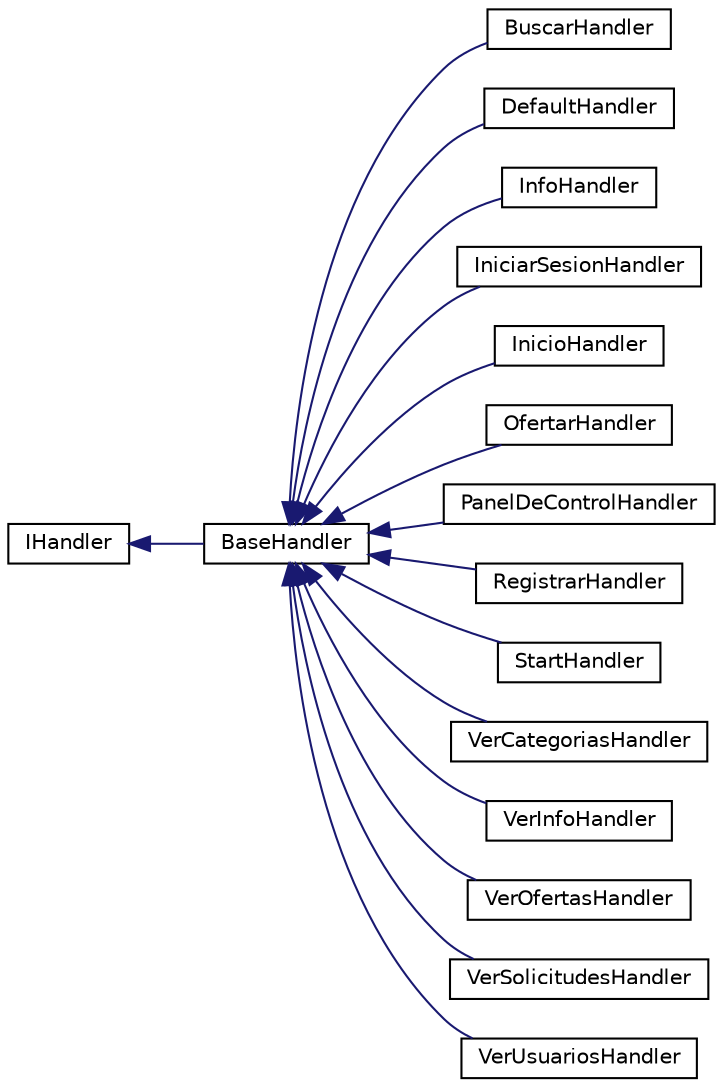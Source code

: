 digraph "Graphical Class Hierarchy"
{
 // INTERACTIVE_SVG=YES
 // LATEX_PDF_SIZE
  edge [fontname="Helvetica",fontsize="10",labelfontname="Helvetica",labelfontsize="10"];
  node [fontname="Helvetica",fontsize="10",shape=record];
  rankdir="LR";
  Node0 [label="IHandler",height=0.2,width=0.4,color="black", fillcolor="white", style="filled",URL="$interfaceIHandler.html",tooltip="Interfaz para implementar el patrón Chain of Responsibility. En ese patrón se pasa un mensaje a travé..."];
  Node0 -> Node1 [dir="back",color="midnightblue",fontsize="10",style="solid",fontname="Helvetica"];
  Node1 [label="BaseHandler",height=0.2,width=0.4,color="black", fillcolor="white", style="filled",URL="$classBaseHandler.html",tooltip="Clase base para implementar el patrón Chain of Responsibility. En ese patrón se pasa un mensaje a tra..."];
  Node1 -> Node2 [dir="back",color="midnightblue",fontsize="10",style="solid",fontname="Helvetica"];
  Node2 [label="BuscarHandler",height=0.2,width=0.4,color="black", fillcolor="white", style="filled",URL="$classBuscarHandler.html",tooltip="Muestra una lista de OfertaDeServicio disponibles según su ID y el trabajo. El usuario puede seleccio..."];
  Node1 -> Node3 [dir="back",color="midnightblue",fontsize="10",style="solid",fontname="Helvetica"];
  Node3 [label="DefaultHandler",height=0.2,width=0.4,color="black", fillcolor="white", style="filled",URL="$classDefaultHandler.html",tooltip="IHandler \"default\", procesa una respuesta a cualquier mensaje que no lo haga otro handler."];
  Node1 -> Node4 [dir="back",color="midnightblue",fontsize="10",style="solid",fontname="Helvetica"];
  Node4 [label="InfoHandler",height=0.2,width=0.4,color="black", fillcolor="white", style="filled",URL="$classInfoHandler.html",tooltip="Un \"handler\" del patrón Chain of Responsibility que lee el comando \"info\"."];
  Node1 -> Node5 [dir="back",color="midnightblue",fontsize="10",style="solid",fontname="Helvetica"];
  Node5 [label="IniciarSesionHandler",height=0.2,width=0.4,color="black", fillcolor="white", style="filled",URL="$classIniciarSesionHandler.html",tooltip="Solicita al usuario su Nick y su Contraseña y si coinciden con la base de datos pasa a InicioHandler."];
  Node1 -> Node6 [dir="back",color="midnightblue",fontsize="10",style="solid",fontname="Helvetica"];
  Node6 [label="InicioHandler",height=0.2,width=0.4,color="black", fillcolor="white", style="filled",URL="$classInicioHandler.html",tooltip="Dependiendo del TipoDeUsuario del Usuario muestra distintas opciones. Para un Trabajador muestra Ofer..."];
  Node1 -> Node7 [dir="back",color="midnightblue",fontsize="10",style="solid",fontname="Helvetica"];
  Node7 [label="OfertarHandler",height=0.2,width=0.4,color="black", fillcolor="white", style="filled",URL="$classOfertarHandler.html",tooltip="Permite a un Trabajador crear una oferta de servicio, mediante lo cual se le pedirá la categoría en l..."];
  Node1 -> Node8 [dir="back",color="midnightblue",fontsize="10",style="solid",fontname="Helvetica"];
  Node8 [label="PanelDeControlHandler",height=0.2,width=0.4,color="black", fillcolor="white", style="filled",URL="$classPanelDeControlHandler.html",tooltip="Se fija si el Telegram ID de la persona corresponde a un administrador y le pide su contraseña de adm..."];
  Node1 -> Node9 [dir="back",color="midnightblue",fontsize="10",style="solid",fontname="Helvetica"];
  Node9 [label="RegistrarHandler",height=0.2,width=0.4,color="black", fillcolor="white", style="filled",URL="$classRegistrarHandler.html",tooltip="Handler para manejar el ingreso de datos del Usuario."];
  Node1 -> Node10 [dir="back",color="midnightblue",fontsize="10",style="solid",fontname="Helvetica"];
  Node10 [label="StartHandler",height=0.2,width=0.4,color="black", fillcolor="white", style="filled",URL="$classStartHandler.html",tooltip="Un \"handler\" del patrón Chain of Responsibility que lee la palabra \"start\", o el comando /start,..."];
  Node1 -> Node11 [dir="back",color="midnightblue",fontsize="10",style="solid",fontname="Helvetica"];
  Node11 [label="VerCategoriasHandler",height=0.2,width=0.4,color="black", fillcolor="white", style="filled",URL="$classVerCategoriasHandler.html",tooltip="IHandler del patrón Chain of Responsibility que implementa lee la palabra categoria/s y muestra al us..."];
  Node1 -> Node12 [dir="back",color="midnightblue",fontsize="10",style="solid",fontname="Helvetica"];
  Node12 [label="VerInfoHandler",height=0.2,width=0.4,color="black", fillcolor="white", style="filled",URL="$classVerInfoHandler.html",tooltip="Muestra toda la información correspondiente al Usuario que tiene la sesión iniciada,..."];
  Node1 -> Node13 [dir="back",color="midnightblue",fontsize="10",style="solid",fontname="Helvetica"];
  Node13 [label="VerOfertasHandler",height=0.2,width=0.4,color="black", fillcolor="white", style="filled",URL="$classVerOfertasHandler.html",tooltip="Presenta al trabajador cada OfertaDeServicio vigente ligada al mismo y le permite calificar al Emplea..."];
  Node1 -> Node14 [dir="back",color="midnightblue",fontsize="10",style="solid",fontname="Helvetica"];
  Node14 [label="VerSolicitudesHandler",height=0.2,width=0.4,color="black", fillcolor="white", style="filled",URL="$classVerSolicitudesHandler.html",tooltip="Muestra cada Solicitud no-finalizada que esté ligada al Empleador que tenga la sesión iniciada y le p..."];
  Node1 -> Node15 [dir="back",color="midnightblue",fontsize="10",style="solid",fontname="Helvetica"];
  Node15 [label="VerUsuariosHandler",height=0.2,width=0.4,color="black", fillcolor="white", style="filled",URL="$classVerUsuariosHandler.html",tooltip="Muestra al administrador una lista de cada Usuario registrado y le da la opción de dar de baja a algu..."];
}
